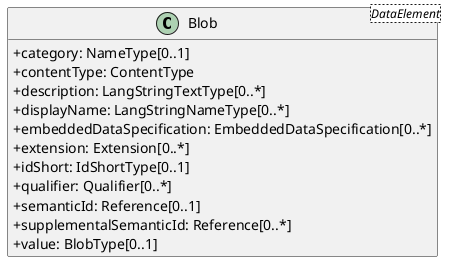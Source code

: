 @startuml
skinparam classAttributeIconSize 0
hide methods

class Blob<DataElement> {
  +category: NameType[0..1] 
  +contentType: ContentType 
  +description: LangStringTextType[0..*] 
  +displayName: LangStringNameType[0..*] 
  +embeddedDataSpecification: EmbeddedDataSpecification[0..*] 
  +extension: Extension[0..*] 
  +idShort: IdShortType[0..1] 
  +qualifier: Qualifier[0..*] 
  +semanticId: Reference[0..1] 
  +supplementalSemanticId: Reference[0..*] 
  +value: BlobType[0..1] 
}
@enduml